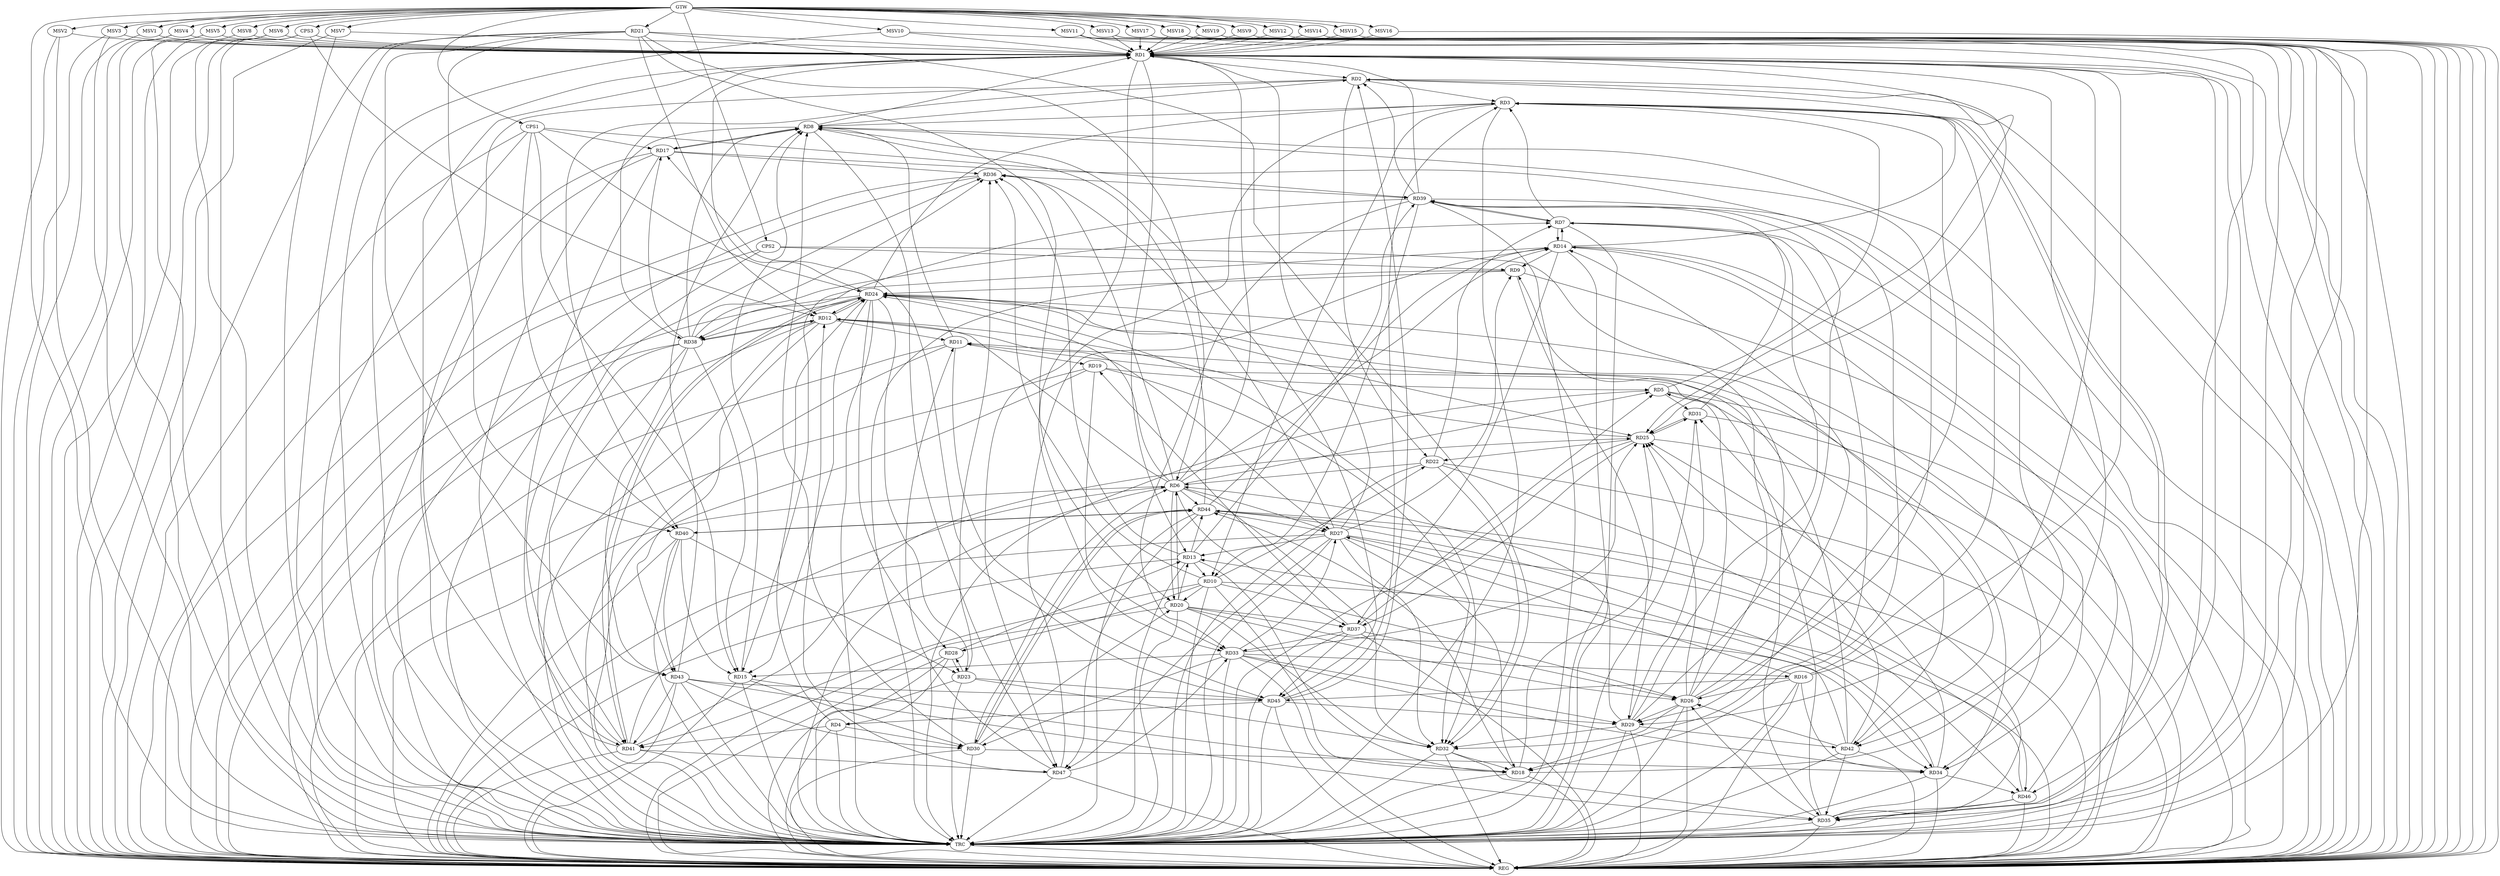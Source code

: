 strict digraph G {
  RD1 [ label="RD1" ];
  RD2 [ label="RD2" ];
  RD3 [ label="RD3" ];
  RD4 [ label="RD4" ];
  RD5 [ label="RD5" ];
  RD6 [ label="RD6" ];
  RD7 [ label="RD7" ];
  RD8 [ label="RD8" ];
  RD9 [ label="RD9" ];
  RD10 [ label="RD10" ];
  RD11 [ label="RD11" ];
  RD12 [ label="RD12" ];
  RD13 [ label="RD13" ];
  RD14 [ label="RD14" ];
  RD15 [ label="RD15" ];
  RD16 [ label="RD16" ];
  RD17 [ label="RD17" ];
  RD18 [ label="RD18" ];
  RD19 [ label="RD19" ];
  RD20 [ label="RD20" ];
  RD21 [ label="RD21" ];
  RD22 [ label="RD22" ];
  RD23 [ label="RD23" ];
  RD24 [ label="RD24" ];
  RD25 [ label="RD25" ];
  RD26 [ label="RD26" ];
  RD27 [ label="RD27" ];
  RD28 [ label="RD28" ];
  RD29 [ label="RD29" ];
  RD30 [ label="RD30" ];
  RD31 [ label="RD31" ];
  RD32 [ label="RD32" ];
  RD33 [ label="RD33" ];
  RD34 [ label="RD34" ];
  RD35 [ label="RD35" ];
  RD36 [ label="RD36" ];
  RD37 [ label="RD37" ];
  RD38 [ label="RD38" ];
  RD39 [ label="RD39" ];
  RD40 [ label="RD40" ];
  RD41 [ label="RD41" ];
  RD42 [ label="RD42" ];
  RD43 [ label="RD43" ];
  RD44 [ label="RD44" ];
  RD45 [ label="RD45" ];
  RD46 [ label="RD46" ];
  RD47 [ label="RD47" ];
  CPS1 [ label="CPS1" ];
  CPS2 [ label="CPS2" ];
  CPS3 [ label="CPS3" ];
  GTW [ label="GTW" ];
  REG [ label="REG" ];
  TRC [ label="TRC" ];
  MSV1 [ label="MSV1" ];
  MSV2 [ label="MSV2" ];
  MSV3 [ label="MSV3" ];
  MSV4 [ label="MSV4" ];
  MSV5 [ label="MSV5" ];
  MSV6 [ label="MSV6" ];
  MSV7 [ label="MSV7" ];
  MSV8 [ label="MSV8" ];
  MSV9 [ label="MSV9" ];
  MSV10 [ label="MSV10" ];
  MSV11 [ label="MSV11" ];
  MSV12 [ label="MSV12" ];
  MSV13 [ label="MSV13" ];
  MSV14 [ label="MSV14" ];
  MSV15 [ label="MSV15" ];
  MSV16 [ label="MSV16" ];
  MSV17 [ label="MSV17" ];
  MSV18 [ label="MSV18" ];
  MSV19 [ label="MSV19" ];
  RD1 -> RD2;
  RD6 -> RD1;
  RD8 -> RD1;
  RD1 -> RD13;
  RD16 -> RD1;
  RD18 -> RD1;
  RD1 -> RD20;
  RD21 -> RD1;
  RD24 -> RD1;
  RD1 -> RD25;
  RD27 -> RD1;
  RD1 -> RD29;
  RD1 -> RD35;
  RD1 -> RD38;
  RD39 -> RD1;
  RD41 -> RD1;
  RD1 -> RD46;
  RD2 -> RD3;
  RD8 -> RD2;
  RD14 -> RD2;
  RD2 -> RD22;
  RD2 -> RD25;
  RD39 -> RD2;
  RD2 -> RD40;
  RD45 -> RD2;
  RD5 -> RD3;
  RD7 -> RD3;
  RD3 -> RD8;
  RD3 -> RD10;
  RD16 -> RD3;
  RD24 -> RD3;
  RD3 -> RD29;
  RD3 -> RD35;
  RD35 -> RD3;
  RD45 -> RD3;
  RD3 -> RD47;
  RD4 -> RD24;
  RD28 -> RD4;
  RD4 -> RD30;
  RD4 -> RD41;
  RD45 -> RD4;
  RD6 -> RD5;
  RD19 -> RD5;
  RD26 -> RD5;
  RD5 -> RD31;
  RD37 -> RD5;
  RD5 -> RD42;
  RD6 -> RD12;
  RD6 -> RD14;
  RD6 -> RD20;
  RD20 -> RD6;
  RD21 -> RD6;
  RD22 -> RD6;
  RD6 -> RD24;
  RD6 -> RD27;
  RD29 -> RD6;
  RD30 -> RD6;
  RD6 -> RD32;
  RD6 -> RD36;
  RD6 -> RD37;
  RD41 -> RD6;
  RD6 -> RD44;
  RD7 -> RD14;
  RD14 -> RD7;
  RD7 -> RD18;
  RD22 -> RD7;
  RD29 -> RD7;
  RD38 -> RD7;
  RD7 -> RD39;
  RD39 -> RD7;
  RD11 -> RD8;
  RD15 -> RD8;
  RD8 -> RD17;
  RD17 -> RD8;
  RD26 -> RD8;
  RD30 -> RD8;
  RD38 -> RD8;
  RD43 -> RD8;
  RD44 -> RD8;
  RD8 -> RD45;
  RD8 -> RD47;
  RD14 -> RD9;
  RD9 -> RD24;
  RD26 -> RD9;
  RD27 -> RD9;
  RD9 -> RD29;
  RD13 -> RD10;
  RD10 -> RD18;
  RD10 -> RD20;
  RD10 -> RD22;
  RD10 -> RD26;
  RD10 -> RD28;
  RD10 -> RD36;
  RD39 -> RD10;
  RD10 -> RD41;
  RD12 -> RD11;
  RD11 -> RD19;
  RD35 -> RD11;
  RD42 -> RD11;
  RD11 -> RD45;
  RD47 -> RD11;
  RD21 -> RD12;
  RD12 -> RD24;
  RD24 -> RD12;
  RD25 -> RD12;
  RD12 -> RD27;
  RD12 -> RD38;
  RD38 -> RD12;
  RD12 -> RD43;
  RD47 -> RD12;
  RD13 -> RD14;
  RD13 -> RD18;
  RD20 -> RD13;
  RD27 -> RD13;
  RD28 -> RD13;
  RD13 -> RD36;
  RD42 -> RD13;
  RD13 -> RD44;
  RD26 -> RD14;
  RD14 -> RD34;
  RD14 -> RD37;
  RD14 -> RD38;
  RD46 -> RD14;
  RD47 -> RD14;
  RD15 -> RD18;
  RD24 -> RD15;
  RD15 -> RD30;
  RD33 -> RD15;
  RD38 -> RD15;
  RD39 -> RD15;
  RD40 -> RD15;
  RD16 -> RD26;
  RD16 -> RD27;
  RD33 -> RD16;
  RD16 -> RD34;
  RD16 -> RD45;
  RD17 -> RD36;
  RD38 -> RD17;
  RD17 -> RD41;
  RD17 -> RD42;
  RD45 -> RD17;
  RD18 -> RD25;
  RD27 -> RD18;
  RD32 -> RD18;
  RD39 -> RD18;
  RD18 -> RD44;
  RD19 -> RD32;
  RD19 -> RD33;
  RD37 -> RD19;
  RD20 -> RD26;
  RD30 -> RD20;
  RD20 -> RD32;
  RD20 -> RD34;
  RD20 -> RD37;
  RD21 -> RD32;
  RD21 -> RD33;
  RD21 -> RD40;
  RD21 -> RD43;
  RD25 -> RD22;
  RD22 -> RD32;
  RD22 -> RD46;
  RD24 -> RD23;
  RD23 -> RD28;
  RD28 -> RD23;
  RD23 -> RD32;
  RD23 -> RD36;
  RD40 -> RD23;
  RD23 -> RD45;
  RD24 -> RD25;
  RD24 -> RD28;
  RD24 -> RD32;
  RD24 -> RD34;
  RD35 -> RD24;
  RD24 -> RD38;
  RD24 -> RD41;
  RD41 -> RD24;
  RD24 -> RD42;
  RD26 -> RD25;
  RD25 -> RD31;
  RD31 -> RD25;
  RD33 -> RD25;
  RD35 -> RD25;
  RD25 -> RD37;
  RD41 -> RD25;
  RD42 -> RD25;
  RD26 -> RD29;
  RD26 -> RD32;
  RD35 -> RD26;
  RD37 -> RD26;
  RD42 -> RD26;
  RD27 -> RD32;
  RD33 -> RD27;
  RD27 -> RD34;
  RD27 -> RD36;
  RD44 -> RD27;
  RD27 -> RD46;
  RD27 -> RD47;
  RD29 -> RD31;
  RD29 -> RD32;
  RD33 -> RD29;
  RD29 -> RD39;
  RD29 -> RD42;
  RD45 -> RD29;
  RD33 -> RD30;
  RD30 -> RD34;
  RD43 -> RD30;
  RD30 -> RD44;
  RD44 -> RD30;
  RD34 -> RD31;
  RD31 -> RD39;
  RD32 -> RD35;
  RD33 -> RD34;
  RD37 -> RD33;
  RD39 -> RD33;
  RD47 -> RD33;
  RD34 -> RD44;
  RD34 -> RD46;
  RD42 -> RD35;
  RD43 -> RD35;
  RD46 -> RD35;
  RD38 -> RD36;
  RD36 -> RD39;
  RD41 -> RD36;
  RD37 -> RD45;
  RD38 -> RD41;
  RD38 -> RD43;
  RD44 -> RD39;
  RD40 -> RD43;
  RD40 -> RD44;
  RD44 -> RD40;
  RD43 -> RD41;
  RD41 -> RD47;
  RD43 -> RD45;
  RD46 -> RD44;
  RD44 -> RD47;
  CPS1 -> RD17;
  CPS1 -> RD39;
  CPS1 -> RD40;
  CPS1 -> RD15;
  CPS1 -> RD24;
  CPS2 -> RD35;
  CPS2 -> RD9;
  CPS3 -> RD12;
  CPS3 -> RD1;
  GTW -> RD21;
  GTW -> CPS1;
  GTW -> CPS2;
  GTW -> CPS3;
  RD1 -> REG;
  RD2 -> REG;
  RD3 -> REG;
  RD4 -> REG;
  RD5 -> REG;
  RD6 -> REG;
  RD7 -> REG;
  RD8 -> REG;
  RD9 -> REG;
  RD10 -> REG;
  RD11 -> REG;
  RD12 -> REG;
  RD13 -> REG;
  RD14 -> REG;
  RD15 -> REG;
  RD16 -> REG;
  RD17 -> REG;
  RD18 -> REG;
  RD19 -> REG;
  RD20 -> REG;
  RD21 -> REG;
  RD22 -> REG;
  RD23 -> REG;
  RD24 -> REG;
  RD25 -> REG;
  RD26 -> REG;
  RD27 -> REG;
  RD28 -> REG;
  RD29 -> REG;
  RD30 -> REG;
  RD31 -> REG;
  RD32 -> REG;
  RD33 -> REG;
  RD34 -> REG;
  RD35 -> REG;
  RD36 -> REG;
  RD37 -> REG;
  RD38 -> REG;
  RD39 -> REG;
  RD40 -> REG;
  RD41 -> REG;
  RD42 -> REG;
  RD43 -> REG;
  RD44 -> REG;
  RD45 -> REG;
  RD46 -> REG;
  RD47 -> REG;
  CPS1 -> REG;
  CPS2 -> REG;
  CPS3 -> REG;
  RD1 -> TRC;
  RD2 -> TRC;
  RD3 -> TRC;
  RD4 -> TRC;
  RD5 -> TRC;
  RD6 -> TRC;
  RD7 -> TRC;
  RD8 -> TRC;
  RD9 -> TRC;
  RD10 -> TRC;
  RD11 -> TRC;
  RD12 -> TRC;
  RD13 -> TRC;
  RD14 -> TRC;
  RD15 -> TRC;
  RD16 -> TRC;
  RD17 -> TRC;
  RD18 -> TRC;
  RD19 -> TRC;
  RD20 -> TRC;
  RD21 -> TRC;
  RD22 -> TRC;
  RD23 -> TRC;
  RD24 -> TRC;
  RD25 -> TRC;
  RD26 -> TRC;
  RD27 -> TRC;
  RD28 -> TRC;
  RD29 -> TRC;
  RD30 -> TRC;
  RD31 -> TRC;
  RD32 -> TRC;
  RD33 -> TRC;
  RD34 -> TRC;
  RD35 -> TRC;
  RD36 -> TRC;
  RD37 -> TRC;
  RD38 -> TRC;
  RD39 -> TRC;
  RD40 -> TRC;
  RD41 -> TRC;
  RD42 -> TRC;
  RD43 -> TRC;
  RD44 -> TRC;
  RD45 -> TRC;
  RD46 -> TRC;
  RD47 -> TRC;
  CPS1 -> TRC;
  CPS2 -> TRC;
  CPS3 -> TRC;
  GTW -> TRC;
  TRC -> REG;
  MSV1 -> RD1;
  MSV2 -> RD1;
  MSV3 -> RD1;
  MSV4 -> RD1;
  MSV5 -> RD1;
  GTW -> MSV1;
  MSV1 -> REG;
  GTW -> MSV2;
  MSV2 -> REG;
  MSV2 -> TRC;
  GTW -> MSV3;
  MSV3 -> REG;
  MSV3 -> TRC;
  GTW -> MSV4;
  MSV4 -> REG;
  MSV4 -> TRC;
  GTW -> MSV5;
  MSV5 -> REG;
  MSV5 -> TRC;
  MSV6 -> RD1;
  MSV7 -> RD1;
  GTW -> MSV6;
  MSV6 -> REG;
  MSV6 -> TRC;
  GTW -> MSV7;
  MSV7 -> REG;
  MSV7 -> TRC;
  MSV8 -> RD1;
  MSV9 -> RD1;
  MSV10 -> RD1;
  GTW -> MSV8;
  MSV8 -> REG;
  GTW -> MSV9;
  MSV9 -> REG;
  GTW -> MSV10;
  MSV10 -> REG;
  MSV10 -> TRC;
  MSV11 -> RD1;
  GTW -> MSV11;
  MSV11 -> REG;
  MSV11 -> TRC;
  MSV12 -> RD1;
  MSV13 -> RD1;
  GTW -> MSV12;
  MSV12 -> REG;
  GTW -> MSV13;
  MSV13 -> REG;
  MSV13 -> TRC;
  MSV14 -> RD1;
  MSV15 -> RD1;
  GTW -> MSV14;
  MSV14 -> REG;
  GTW -> MSV15;
  MSV15 -> REG;
  MSV16 -> RD1;
  MSV17 -> RD1;
  GTW -> MSV16;
  MSV16 -> REG;
  GTW -> MSV17;
  MSV17 -> REG;
  MSV17 -> TRC;
  MSV18 -> RD1;
  GTW -> MSV18;
  MSV18 -> REG;
  MSV18 -> TRC;
  MSV19 -> RD1;
  GTW -> MSV19;
  MSV19 -> REG;
  MSV19 -> TRC;
}
